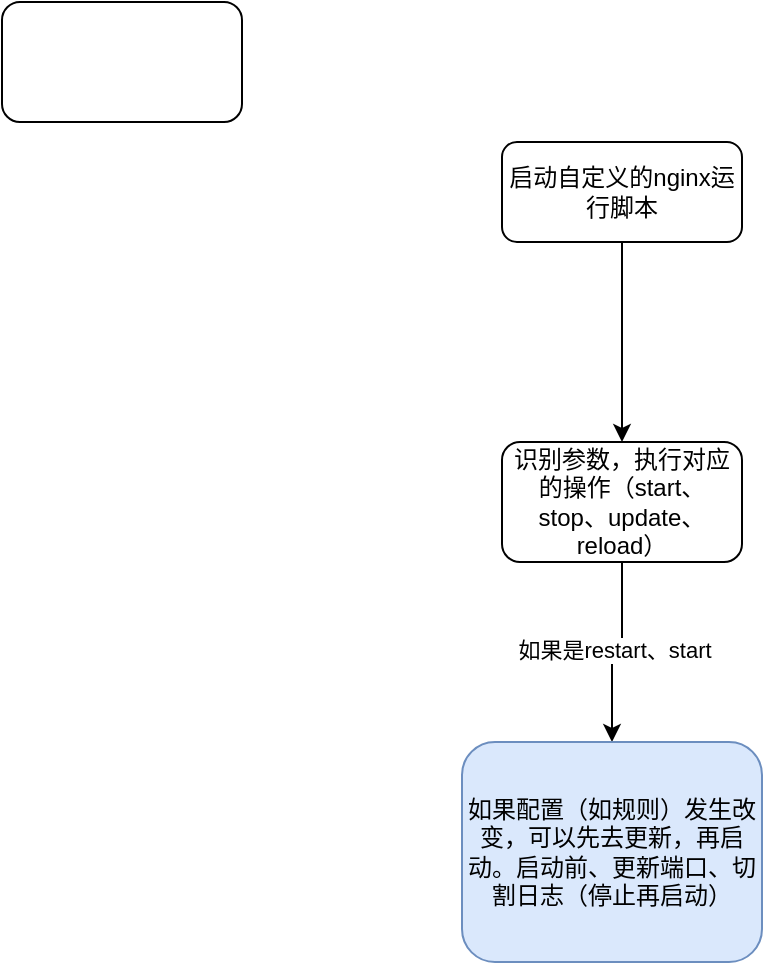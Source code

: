 <mxfile version="22.1.3" type="github">
  <diagram name="第 1 页" id="l-HJzpwRZtRxjyEdvVuT">
    <mxGraphModel dx="1434" dy="796" grid="1" gridSize="10" guides="1" tooltips="1" connect="1" arrows="1" fold="1" page="1" pageScale="1" pageWidth="827" pageHeight="1169" math="0" shadow="0">
      <root>
        <mxCell id="0" />
        <mxCell id="1" parent="0" />
        <mxCell id="P6E7x58WXQfZ6qW6Ps5D-3" style="edgeStyle=orthogonalEdgeStyle;rounded=0;orthogonalLoop=1;jettySize=auto;html=1;exitX=0.5;exitY=1;exitDx=0;exitDy=0;" edge="1" parent="1" source="P6E7x58WXQfZ6qW6Ps5D-1" target="P6E7x58WXQfZ6qW6Ps5D-2">
          <mxGeometry relative="1" as="geometry" />
        </mxCell>
        <mxCell id="P6E7x58WXQfZ6qW6Ps5D-1" value="启动自定义的nginx运行脚本" style="rounded=1;whiteSpace=wrap;html=1;" vertex="1" parent="1">
          <mxGeometry x="310" y="210" width="120" height="50" as="geometry" />
        </mxCell>
        <mxCell id="P6E7x58WXQfZ6qW6Ps5D-6" style="edgeStyle=orthogonalEdgeStyle;rounded=0;orthogonalLoop=1;jettySize=auto;html=1;exitX=0.5;exitY=1;exitDx=0;exitDy=0;" edge="1" parent="1" source="P6E7x58WXQfZ6qW6Ps5D-2" target="P6E7x58WXQfZ6qW6Ps5D-5">
          <mxGeometry relative="1" as="geometry" />
        </mxCell>
        <mxCell id="P6E7x58WXQfZ6qW6Ps5D-7" value="如果是restart、start" style="edgeLabel;html=1;align=center;verticalAlign=middle;resizable=0;points=[];" vertex="1" connectable="0" parent="P6E7x58WXQfZ6qW6Ps5D-6">
          <mxGeometry x="0.033" y="-1" relative="1" as="geometry">
            <mxPoint as="offset" />
          </mxGeometry>
        </mxCell>
        <mxCell id="P6E7x58WXQfZ6qW6Ps5D-2" value="识别参数，执行对应的操作（start、stop、update、reload）" style="rounded=1;whiteSpace=wrap;html=1;" vertex="1" parent="1">
          <mxGeometry x="310" y="360" width="120" height="60" as="geometry" />
        </mxCell>
        <mxCell id="P6E7x58WXQfZ6qW6Ps5D-4" value="" style="rounded=1;whiteSpace=wrap;html=1;" vertex="1" parent="1">
          <mxGeometry x="60" y="140" width="120" height="60" as="geometry" />
        </mxCell>
        <mxCell id="P6E7x58WXQfZ6qW6Ps5D-5" value="如果配置（如规则）发生改变，可以先去更新，再启动。启动前、更新端口、切割日志（停止再启动）" style="rounded=1;whiteSpace=wrap;html=1;fillColor=#dae8fc;strokeColor=#6c8ebf;" vertex="1" parent="1">
          <mxGeometry x="290" y="510" width="150" height="110" as="geometry" />
        </mxCell>
      </root>
    </mxGraphModel>
  </diagram>
</mxfile>
